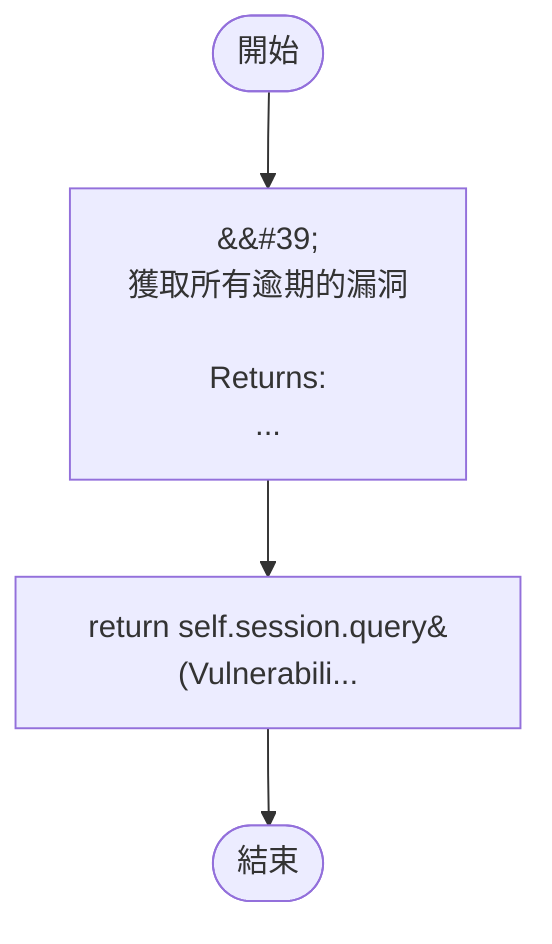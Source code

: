 flowchart TB
    n1([開始])
    n2([結束])
    n3[&amp;&#35;39;\n        獲取所有逾期的漏洞\n\n        Returns:\n   ...]
    n4[return self.session.query&#40;Vulnerabili...]
    n1 --> n3
    n3 --> n4
    n4 --> n2